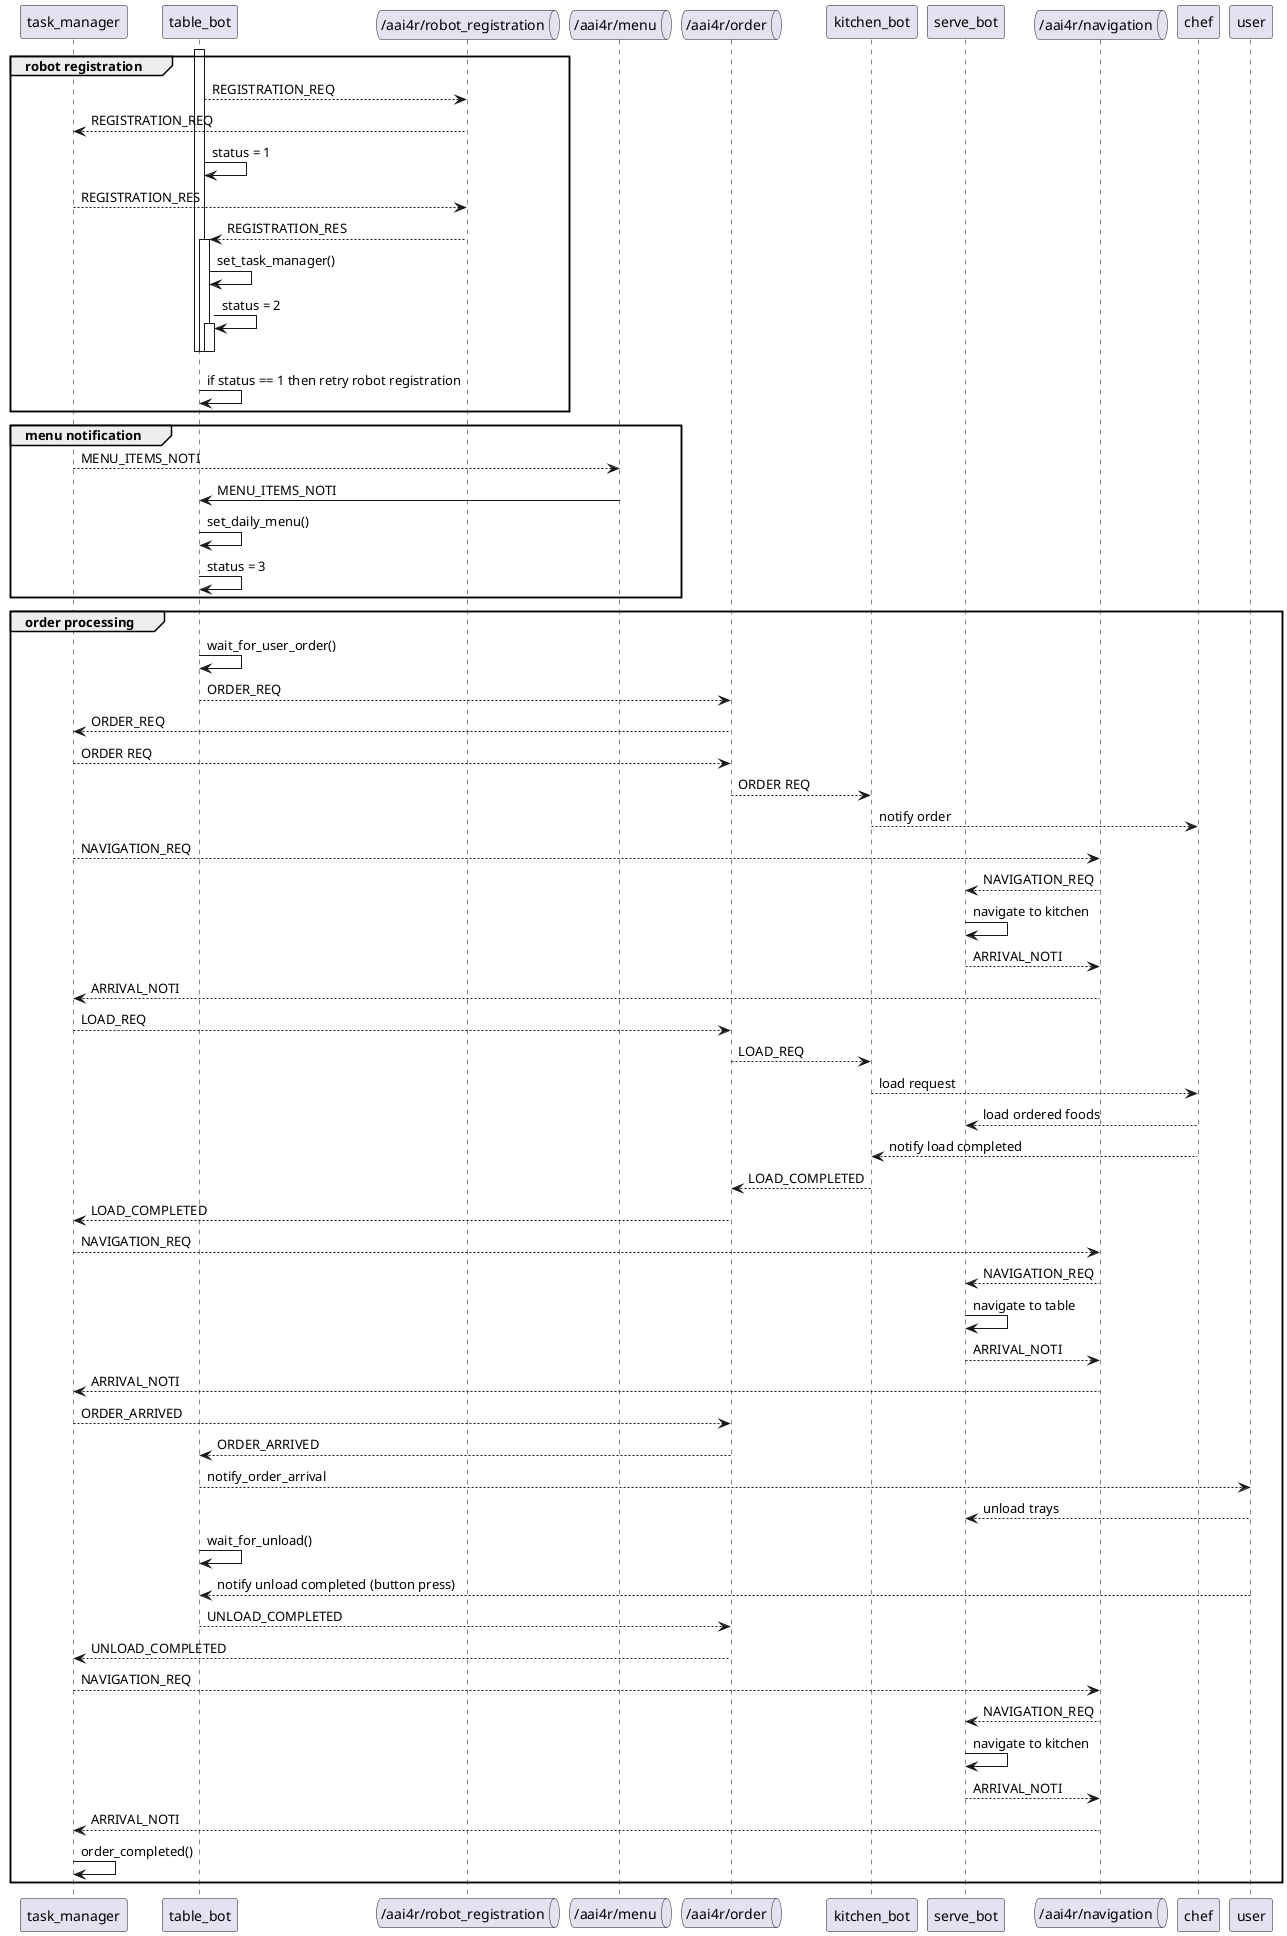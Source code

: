 @startuml aai4r_tm
participant task_manager as tm
participant table_bot as tb
queue "/aai4r/robot_registration" as topic_res
queue "/aai4r/menu" as topic_menu
queue "/aai4r/order" as topic_order
participant kitchen_bot as kb
participant serve_bot as sb
queue "/aai4r/navigation" as topic_nav

group robot registration

activate tb
tb --> topic_res : REGISTRATION_REQ
topic_res --> tm : REGISTRATION_REQ
tb -> tb : status = 1
tm --> topic_res : REGISTRATION_RES
topic_res --> tb : REGISTRATION_RES
activate tb
tb -> tb : set_task_manager()
tb -> tb : status = 2
activate tb
deactivate tb
deactivate tb
deactivate tb

tb -> tb : if status == 1 then retry robot registration

end

group menu notification
tm --> topic_menu : MENU_ITEMS_NOTI
topic_menu -> tb : MENU_ITEMS_NOTI
tb -> tb : set_daily_menu()
tb -> tb : status = 3
end

group order processing
tb -> tb : wait_for_user_order()
tb --> topic_order : ORDER_REQ
topic_order --> tm : ORDER_REQ
tm --> topic_order : ORDER REQ
topic_order --> kb : ORDER REQ
kb --> chef : notify order
tm --> topic_nav : NAVIGATION_REQ
topic_nav --> sb : NAVIGATION_REQ
sb -> sb: navigate to kitchen
sb --> topic_nav : ARRIVAL_NOTI
topic_nav --> tm : ARRIVAL_NOTI
tm --> topic_order : LOAD_REQ
topic_order --> kb : LOAD_REQ
kb --> chef : load request
chef --> sb : load ordered foods
chef --> kb : notify load completed
kb --> topic_order : LOAD_COMPLETED
topic_order --> tm : LOAD_COMPLETED
tm --> topic_nav : NAVIGATION_REQ
topic_nav --> sb : NAVIGATION_REQ
sb -> sb : navigate to table
sb --> topic_nav : ARRIVAL_NOTI
topic_nav --> tm : ARRIVAL_NOTI
tm --> topic_order : ORDER_ARRIVED
topic_order --> tb : ORDER_ARRIVED
tb --> user : notify_order_arrival
user --> sb : unload trays
tb -> tb : wait_for_unload()
user --> tb : notify unload completed (button press)
tb --> topic_order : UNLOAD_COMPLETED
topic_order --> tm : UNLOAD_COMPLETED
tm --> topic_nav : NAVIGATION_REQ
topic_nav --> sb : NAVIGATION_REQ
sb -> sb : navigate to kitchen
sb --> topic_nav : ARRIVAL_NOTI
topic_nav --> tm : ARRIVAL_NOTI
tm -> tm : order_completed()
end
